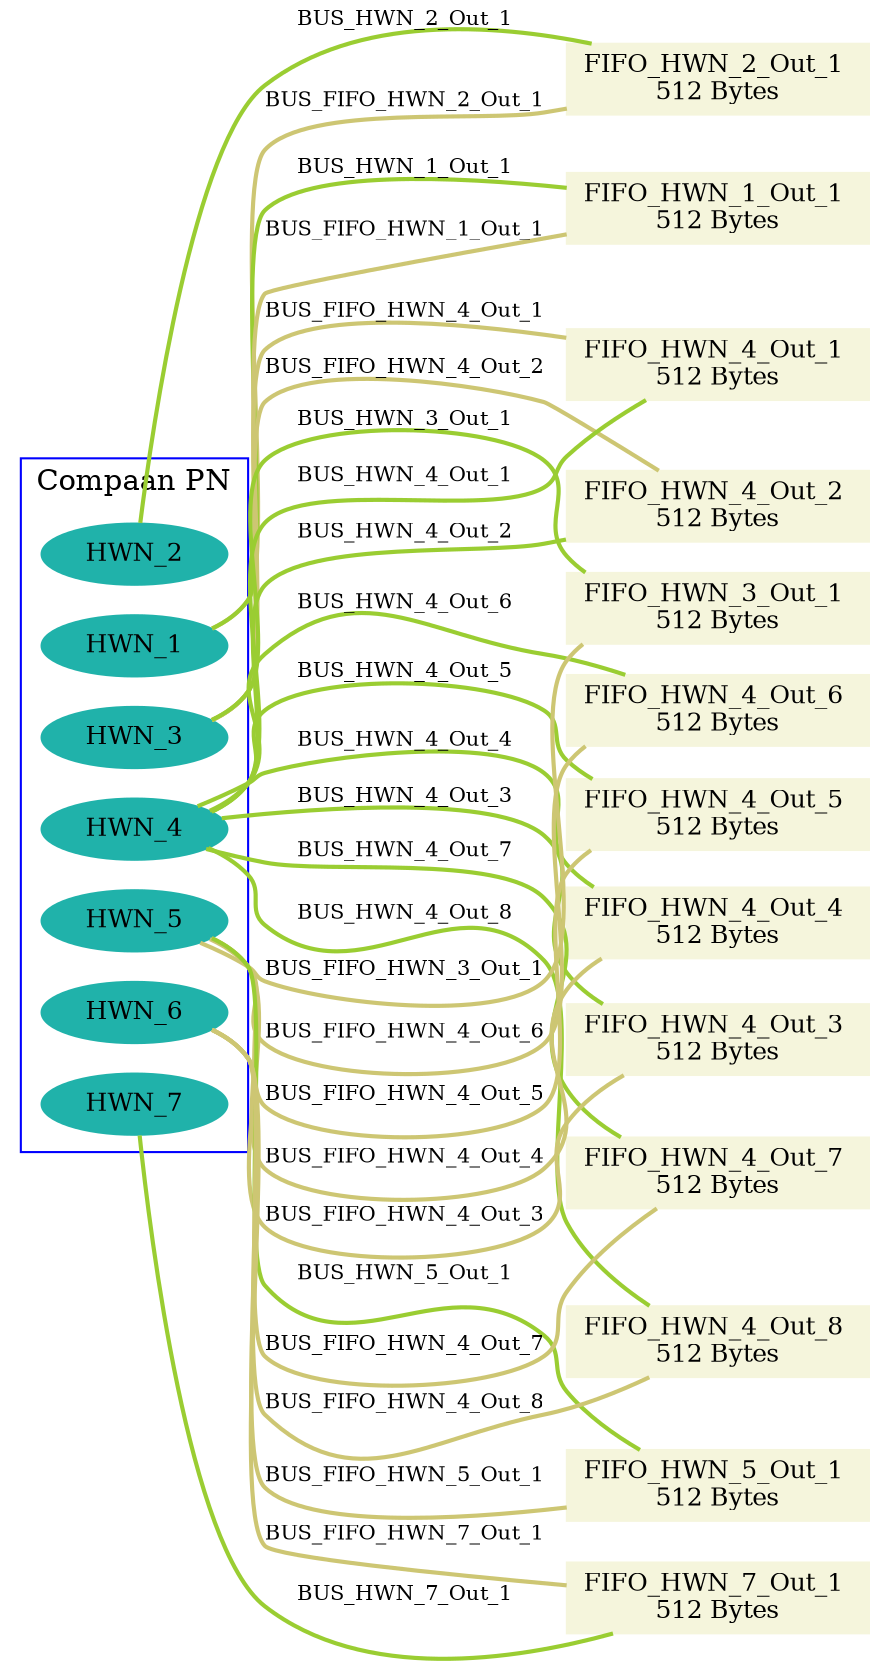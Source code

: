 digraph myPlatform {

  ratio = auto;
  rankdir = LR;
  ranksep = 0.3;
  nodesep = 0.2;
  center = true;

  node [ fontsize=12, height=0.4, width=0.4, style=filled, color="0.650 0.200 1.000" ]
  edge [ fontsize=10, arrowhead=none, style=bold]


  subgraph cluster0 {
    "HWN_1" [ label="HWN_1", color=lightseagreen ];
    label= "Compaan PN";
    color=blue;
  }


  subgraph cluster0 {
    "HWN_2" [ label="HWN_2", color=lightseagreen ];
    label= "Compaan PN";
    color=blue;
  }


  subgraph cluster0 {
    "HWN_3" [ label="HWN_3", color=lightseagreen ];
    label= "Compaan PN";
    color=blue;
  }


  subgraph cluster0 {
    "HWN_4" [ label="HWN_4", color=lightseagreen ];
    label= "Compaan PN";
    color=blue;
  }


  subgraph cluster0 {
    "HWN_5" [ label="HWN_5", color=lightseagreen ];
    label= "Compaan PN";
    color=blue;
  }


  subgraph cluster0 {
    "HWN_6" [ label="HWN_6", color=lightseagreen ];
    label= "Compaan PN";
    color=blue;
  }


  subgraph cluster0 {
    "HWN_7" [ label="HWN_7", color=lightseagreen ];
    label= "Compaan PN";
    color=blue;
  }

  "FIFO_HWN_2_Out_1" [ label="FIFO_HWN_2_Out_1 \n512 Bytes", shape=box, color=beige ];
  "FIFO_HWN_1_Out_1" [ label="FIFO_HWN_1_Out_1 \n512 Bytes", shape=box, color=beige ];
  "FIFO_HWN_4_Out_1" [ label="FIFO_HWN_4_Out_1 \n512 Bytes", shape=box, color=beige ];
  "FIFO_HWN_4_Out_2" [ label="FIFO_HWN_4_Out_2 \n512 Bytes", shape=box, color=beige ];
  "FIFO_HWN_3_Out_1" [ label="FIFO_HWN_3_Out_1 \n512 Bytes", shape=box, color=beige ];
  "FIFO_HWN_4_Out_3" [ label="FIFO_HWN_4_Out_3 \n512 Bytes", shape=box, color=beige ];
  "FIFO_HWN_4_Out_4" [ label="FIFO_HWN_4_Out_4 \n512 Bytes", shape=box, color=beige ];
  "FIFO_HWN_4_Out_5" [ label="FIFO_HWN_4_Out_5 \n512 Bytes", shape=box, color=beige ];
  "FIFO_HWN_4_Out_6" [ label="FIFO_HWN_4_Out_6 \n512 Bytes", shape=box, color=beige ];
  "FIFO_HWN_7_Out_1" [ label="FIFO_HWN_7_Out_1 \n512 Bytes", shape=box, color=beige ];
  "FIFO_HWN_4_Out_7" [ label="FIFO_HWN_4_Out_7 \n512 Bytes", shape=box, color=beige ];
  "FIFO_HWN_4_Out_8" [ label="FIFO_HWN_4_Out_8 \n512 Bytes", shape=box, color=beige ];
  "FIFO_HWN_5_Out_1" [ label="FIFO_HWN_5_Out_1 \n512 Bytes", shape=box, color=beige ];

  "HWN_2" -> "FIFO_HWN_2_Out_1" [ label="BUS_HWN_2_Out_1", color=yellowgreen ];
  "HWN_1" -> "FIFO_HWN_2_Out_1" [ label="BUS_FIFO_HWN_2_Out_1", color=khaki3 ];
  "HWN_1" -> "FIFO_HWN_1_Out_1" [ label="BUS_HWN_1_Out_1", color=yellowgreen ];
  "HWN_3" -> "FIFO_HWN_1_Out_1" [ label="BUS_FIFO_HWN_1_Out_1", color=khaki3 ];
  "HWN_4" -> "FIFO_HWN_4_Out_1" [ label="BUS_HWN_4_Out_1", color=yellowgreen ];
  "HWN_3" -> "FIFO_HWN_4_Out_1" [ label="BUS_FIFO_HWN_4_Out_1", color=khaki3 ];
  "HWN_4" -> "FIFO_HWN_4_Out_2" [ label="BUS_HWN_4_Out_2", color=yellowgreen ];
  "HWN_3" -> "FIFO_HWN_4_Out_2" [ label="BUS_FIFO_HWN_4_Out_2", color=khaki3 ];
  "HWN_3" -> "FIFO_HWN_3_Out_1" [ label="BUS_HWN_3_Out_1", color=yellowgreen ];
  "HWN_5" -> "FIFO_HWN_3_Out_1" [ label="BUS_FIFO_HWN_3_Out_1", color=khaki3 ];
  "HWN_4" -> "FIFO_HWN_4_Out_3" [ label="BUS_HWN_4_Out_3", color=yellowgreen ];
  "HWN_5" -> "FIFO_HWN_4_Out_3" [ label="BUS_FIFO_HWN_4_Out_3", color=khaki3 ];
  "HWN_4" -> "FIFO_HWN_4_Out_4" [ label="BUS_HWN_4_Out_4", color=yellowgreen ];
  "HWN_5" -> "FIFO_HWN_4_Out_4" [ label="BUS_FIFO_HWN_4_Out_4", color=khaki3 ];
  "HWN_4" -> "FIFO_HWN_4_Out_5" [ label="BUS_HWN_4_Out_5", color=yellowgreen ];
  "HWN_5" -> "FIFO_HWN_4_Out_5" [ label="BUS_FIFO_HWN_4_Out_5", color=khaki3 ];
  "HWN_4" -> "FIFO_HWN_4_Out_6" [ label="BUS_HWN_4_Out_6", color=yellowgreen ];
  "HWN_5" -> "FIFO_HWN_4_Out_6" [ label="BUS_FIFO_HWN_4_Out_6", color=khaki3 ];
  "HWN_7" -> "FIFO_HWN_7_Out_1" [ label="BUS_HWN_7_Out_1", color=yellowgreen ];
  "HWN_6" -> "FIFO_HWN_7_Out_1" [ label="BUS_FIFO_HWN_7_Out_1", color=khaki3 ];
  "HWN_4" -> "FIFO_HWN_4_Out_7" [ label="BUS_HWN_4_Out_7", color=yellowgreen ];
  "HWN_6" -> "FIFO_HWN_4_Out_7" [ label="BUS_FIFO_HWN_4_Out_7", color=khaki3 ];
  "HWN_4" -> "FIFO_HWN_4_Out_8" [ label="BUS_HWN_4_Out_8", color=yellowgreen ];
  "HWN_6" -> "FIFO_HWN_4_Out_8" [ label="BUS_FIFO_HWN_4_Out_8", color=khaki3 ];
  "HWN_5" -> "FIFO_HWN_5_Out_1" [ label="BUS_HWN_5_Out_1", color=yellowgreen ];
  "HWN_6" -> "FIFO_HWN_5_Out_1" [ label="BUS_FIFO_HWN_5_Out_1", color=khaki3 ];

}
